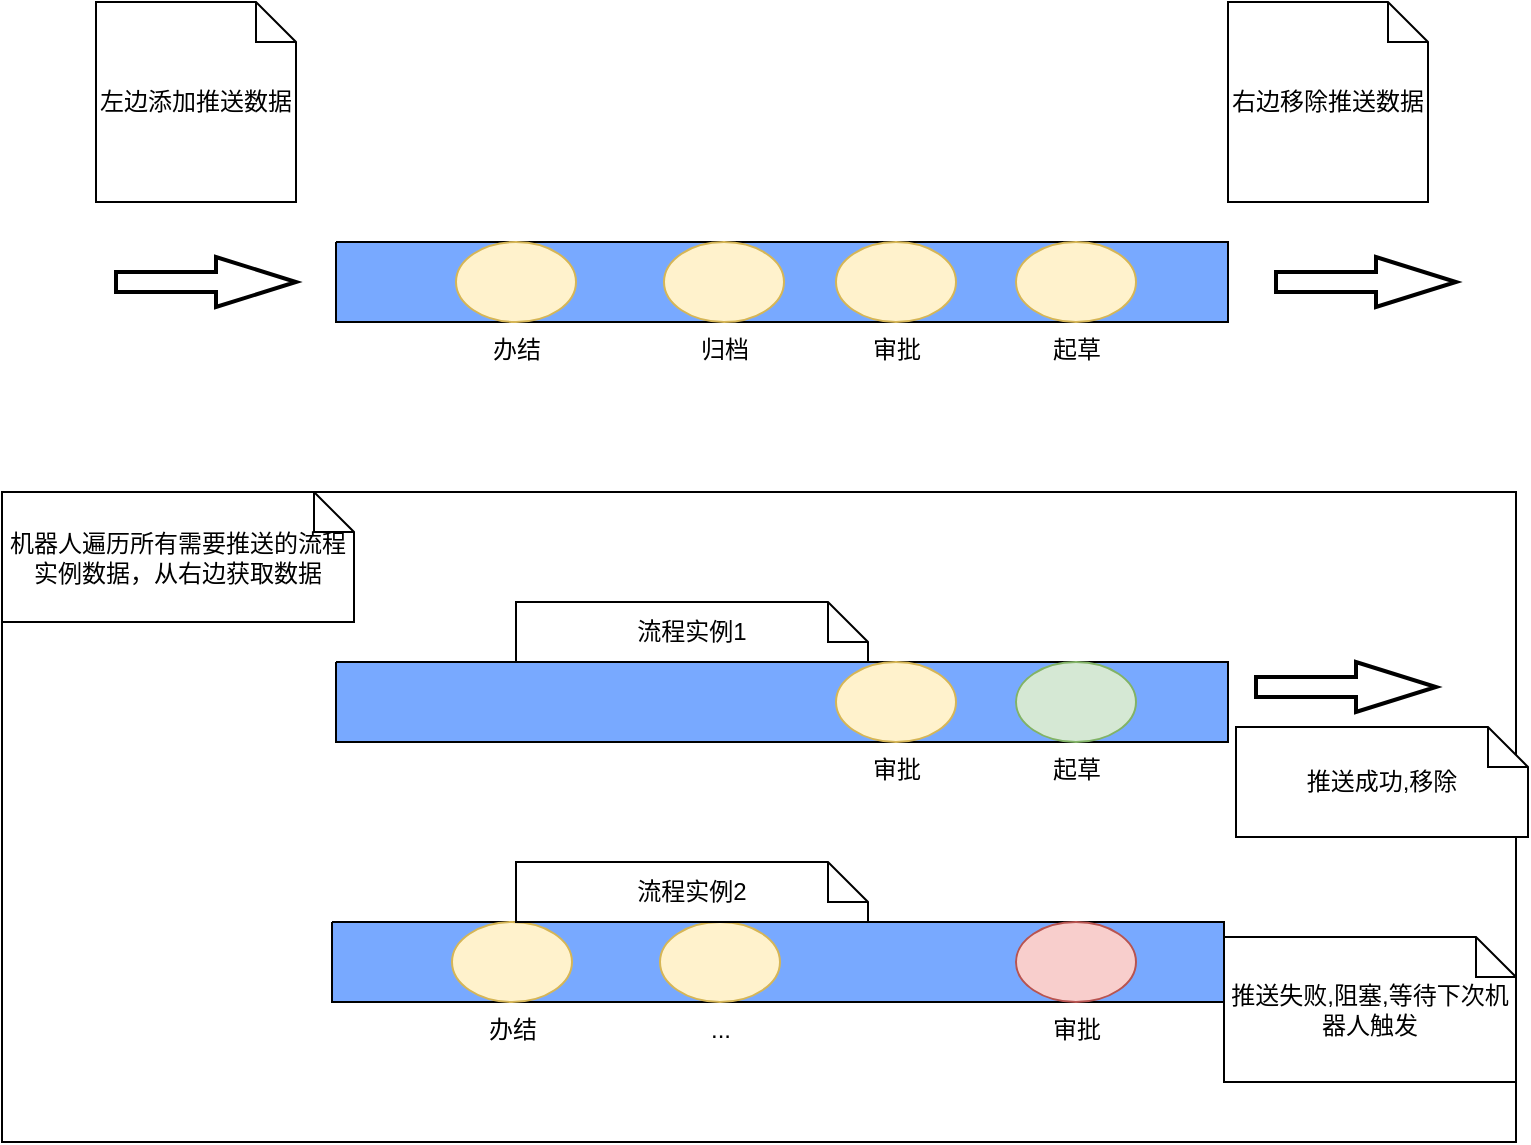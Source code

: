 <mxfile version="24.4.6" type="github">
  <diagram name="第 1 页" id="_TC1i7395d7Ko6areE1A">
    <mxGraphModel dx="1434" dy="780" grid="1" gridSize="10" guides="1" tooltips="1" connect="1" arrows="1" fold="1" page="1" pageScale="1" pageWidth="827" pageHeight="1169" math="0" shadow="0">
      <root>
        <mxCell id="0" />
        <mxCell id="1" parent="0" />
        <mxCell id="Gp8K34Z30wctiOWK-yPE-38" value="" style="rounded=0;whiteSpace=wrap;html=1;" parent="1" vertex="1">
          <mxGeometry x="53" y="585" width="757" height="325" as="geometry" />
        </mxCell>
        <mxCell id="Gp8K34Z30wctiOWK-yPE-2" value="" style="verticalLabelPosition=bottom;verticalAlign=top;html=1;shape=mxgraph.basic.patternFillRect;fillStyle=solid;step=5;fillStrokeWidth=0.2;fillStrokeColor=#dddddd;gradientColor=none;fillColor=#78A9FF;" parent="1" vertex="1">
          <mxGeometry x="220" y="460" width="446" height="40" as="geometry" />
        </mxCell>
        <mxCell id="Gp8K34Z30wctiOWK-yPE-3" value="" style="verticalLabelPosition=bottom;verticalAlign=top;html=1;strokeWidth=2;shape=mxgraph.arrows2.arrow;dy=0.6;dx=40;notch=0;" parent="1" vertex="1">
          <mxGeometry x="110" y="467.5" width="90" height="25" as="geometry" />
        </mxCell>
        <mxCell id="Gp8K34Z30wctiOWK-yPE-11" value="左边添加推送数据" style="shape=note;size=20;whiteSpace=wrap;html=1;" parent="1" vertex="1">
          <mxGeometry x="100" y="340" width="100" height="100" as="geometry" />
        </mxCell>
        <mxCell id="Gp8K34Z30wctiOWK-yPE-12" value="" style="verticalLabelPosition=bottom;verticalAlign=top;html=1;strokeWidth=2;shape=mxgraph.arrows2.arrow;dy=0.6;dx=40;notch=0;" parent="1" vertex="1">
          <mxGeometry x="690" y="467.5" width="90" height="25" as="geometry" />
        </mxCell>
        <mxCell id="Gp8K34Z30wctiOWK-yPE-13" value="右边移除推送数据" style="shape=note;size=20;whiteSpace=wrap;html=1;" parent="1" vertex="1">
          <mxGeometry x="666" y="340" width="100" height="100" as="geometry" />
        </mxCell>
        <mxCell id="Gp8K34Z30wctiOWK-yPE-14" value="起草" style="verticalLabelPosition=bottom;verticalAlign=top;html=1;shape=mxgraph.flowchart.on-page_reference;fillColor=#fff2cc;strokeColor=#d6b656;" parent="1" vertex="1">
          <mxGeometry x="560" y="460" width="60" height="40" as="geometry" />
        </mxCell>
        <mxCell id="Gp8K34Z30wctiOWK-yPE-15" value="审批" style="verticalLabelPosition=bottom;verticalAlign=top;html=1;shape=mxgraph.flowchart.on-page_reference;fillColor=#fff2cc;strokeColor=#d6b656;" parent="1" vertex="1">
          <mxGeometry x="470" y="460" width="60" height="40" as="geometry" />
        </mxCell>
        <mxCell id="Gp8K34Z30wctiOWK-yPE-18" value="归档" style="verticalLabelPosition=bottom;verticalAlign=top;html=1;shape=mxgraph.flowchart.on-page_reference;fillColor=#fff2cc;strokeColor=#d6b656;" parent="1" vertex="1">
          <mxGeometry x="384" y="460" width="60" height="40" as="geometry" />
        </mxCell>
        <mxCell id="Gp8K34Z30wctiOWK-yPE-19" value="办结" style="verticalLabelPosition=bottom;verticalAlign=top;html=1;shape=mxgraph.flowchart.on-page_reference;fillColor=#fff2cc;strokeColor=#d6b656;" parent="1" vertex="1">
          <mxGeometry x="280" y="460" width="60" height="40" as="geometry" />
        </mxCell>
        <mxCell id="Gp8K34Z30wctiOWK-yPE-20" value="" style="verticalLabelPosition=bottom;verticalAlign=top;html=1;shape=mxgraph.basic.patternFillRect;fillStyle=solid;step=5;fillStrokeWidth=0.2;fillStrokeColor=#dddddd;gradientColor=none;fillColor=#78A9FF;" parent="1" vertex="1">
          <mxGeometry x="220" y="670" width="446" height="40" as="geometry" />
        </mxCell>
        <mxCell id="Gp8K34Z30wctiOWK-yPE-22" value="" style="verticalLabelPosition=bottom;verticalAlign=top;html=1;strokeWidth=2;shape=mxgraph.arrows2.arrow;dy=0.6;dx=40;notch=0;" parent="1" vertex="1">
          <mxGeometry x="680" y="670" width="90" height="25" as="geometry" />
        </mxCell>
        <mxCell id="Gp8K34Z30wctiOWK-yPE-23" value="起草" style="verticalLabelPosition=bottom;verticalAlign=top;html=1;shape=mxgraph.flowchart.on-page_reference;fillColor=#d5e8d4;strokeColor=#82b366;" parent="1" vertex="1">
          <mxGeometry x="560" y="670" width="60" height="40" as="geometry" />
        </mxCell>
        <mxCell id="Gp8K34Z30wctiOWK-yPE-24" value="审批" style="verticalLabelPosition=bottom;verticalAlign=top;html=1;shape=mxgraph.flowchart.on-page_reference;fillColor=#fff2cc;strokeColor=#d6b656;" parent="1" vertex="1">
          <mxGeometry x="470" y="670" width="60" height="40" as="geometry" />
        </mxCell>
        <mxCell id="Gp8K34Z30wctiOWK-yPE-27" value="" style="verticalLabelPosition=bottom;verticalAlign=top;html=1;shape=mxgraph.basic.patternFillRect;fillStyle=solid;step=5;fillStrokeWidth=0.2;fillStrokeColor=#dddddd;gradientColor=none;fillColor=#78A9FF;" parent="1" vertex="1">
          <mxGeometry x="218" y="800" width="446" height="40" as="geometry" />
        </mxCell>
        <mxCell id="Gp8K34Z30wctiOWK-yPE-31" value="审批" style="verticalLabelPosition=bottom;verticalAlign=top;html=1;shape=mxgraph.flowchart.on-page_reference;fillColor=#f8cecc;strokeColor=#b85450;" parent="1" vertex="1">
          <mxGeometry x="560" y="800" width="60" height="40" as="geometry" />
        </mxCell>
        <mxCell id="Gp8K34Z30wctiOWK-yPE-33" value="办结" style="verticalLabelPosition=bottom;verticalAlign=top;html=1;shape=mxgraph.flowchart.on-page_reference;fillColor=#fff2cc;strokeColor=#d6b656;" parent="1" vertex="1">
          <mxGeometry x="278" y="800" width="60" height="40" as="geometry" />
        </mxCell>
        <mxCell id="Gp8K34Z30wctiOWK-yPE-34" value="..." style="verticalLabelPosition=bottom;verticalAlign=top;html=1;shape=mxgraph.flowchart.on-page_reference;fillColor=#fff2cc;strokeColor=#d6b656;" parent="1" vertex="1">
          <mxGeometry x="382" y="800" width="60" height="40" as="geometry" />
        </mxCell>
        <mxCell id="Gp8K34Z30wctiOWK-yPE-35" value="流程实例2" style="shape=note;size=20;whiteSpace=wrap;html=1;" parent="1" vertex="1">
          <mxGeometry x="310" y="770" width="176" height="30" as="geometry" />
        </mxCell>
        <mxCell id="Gp8K34Z30wctiOWK-yPE-36" value="流程实例1" style="shape=note;size=20;whiteSpace=wrap;html=1;" parent="1" vertex="1">
          <mxGeometry x="310" y="640" width="176" height="30" as="geometry" />
        </mxCell>
        <mxCell id="Gp8K34Z30wctiOWK-yPE-39" value="机器人遍历所有需要推送的流程实例数据，从右边获取数据" style="shape=note;size=20;whiteSpace=wrap;html=1;" parent="1" vertex="1">
          <mxGeometry x="53" y="585" width="176" height="65" as="geometry" />
        </mxCell>
        <mxCell id="Gp8K34Z30wctiOWK-yPE-40" value="推送失败,阻塞,等待下次机器人触发" style="shape=note;size=20;whiteSpace=wrap;html=1;" parent="1" vertex="1">
          <mxGeometry x="664" y="807.5" width="146" height="72.5" as="geometry" />
        </mxCell>
        <mxCell id="Gp8K34Z30wctiOWK-yPE-41" value="推送成功,移除" style="shape=note;size=20;whiteSpace=wrap;html=1;" parent="1" vertex="1">
          <mxGeometry x="670" y="702.5" width="146" height="55" as="geometry" />
        </mxCell>
      </root>
    </mxGraphModel>
  </diagram>
</mxfile>
